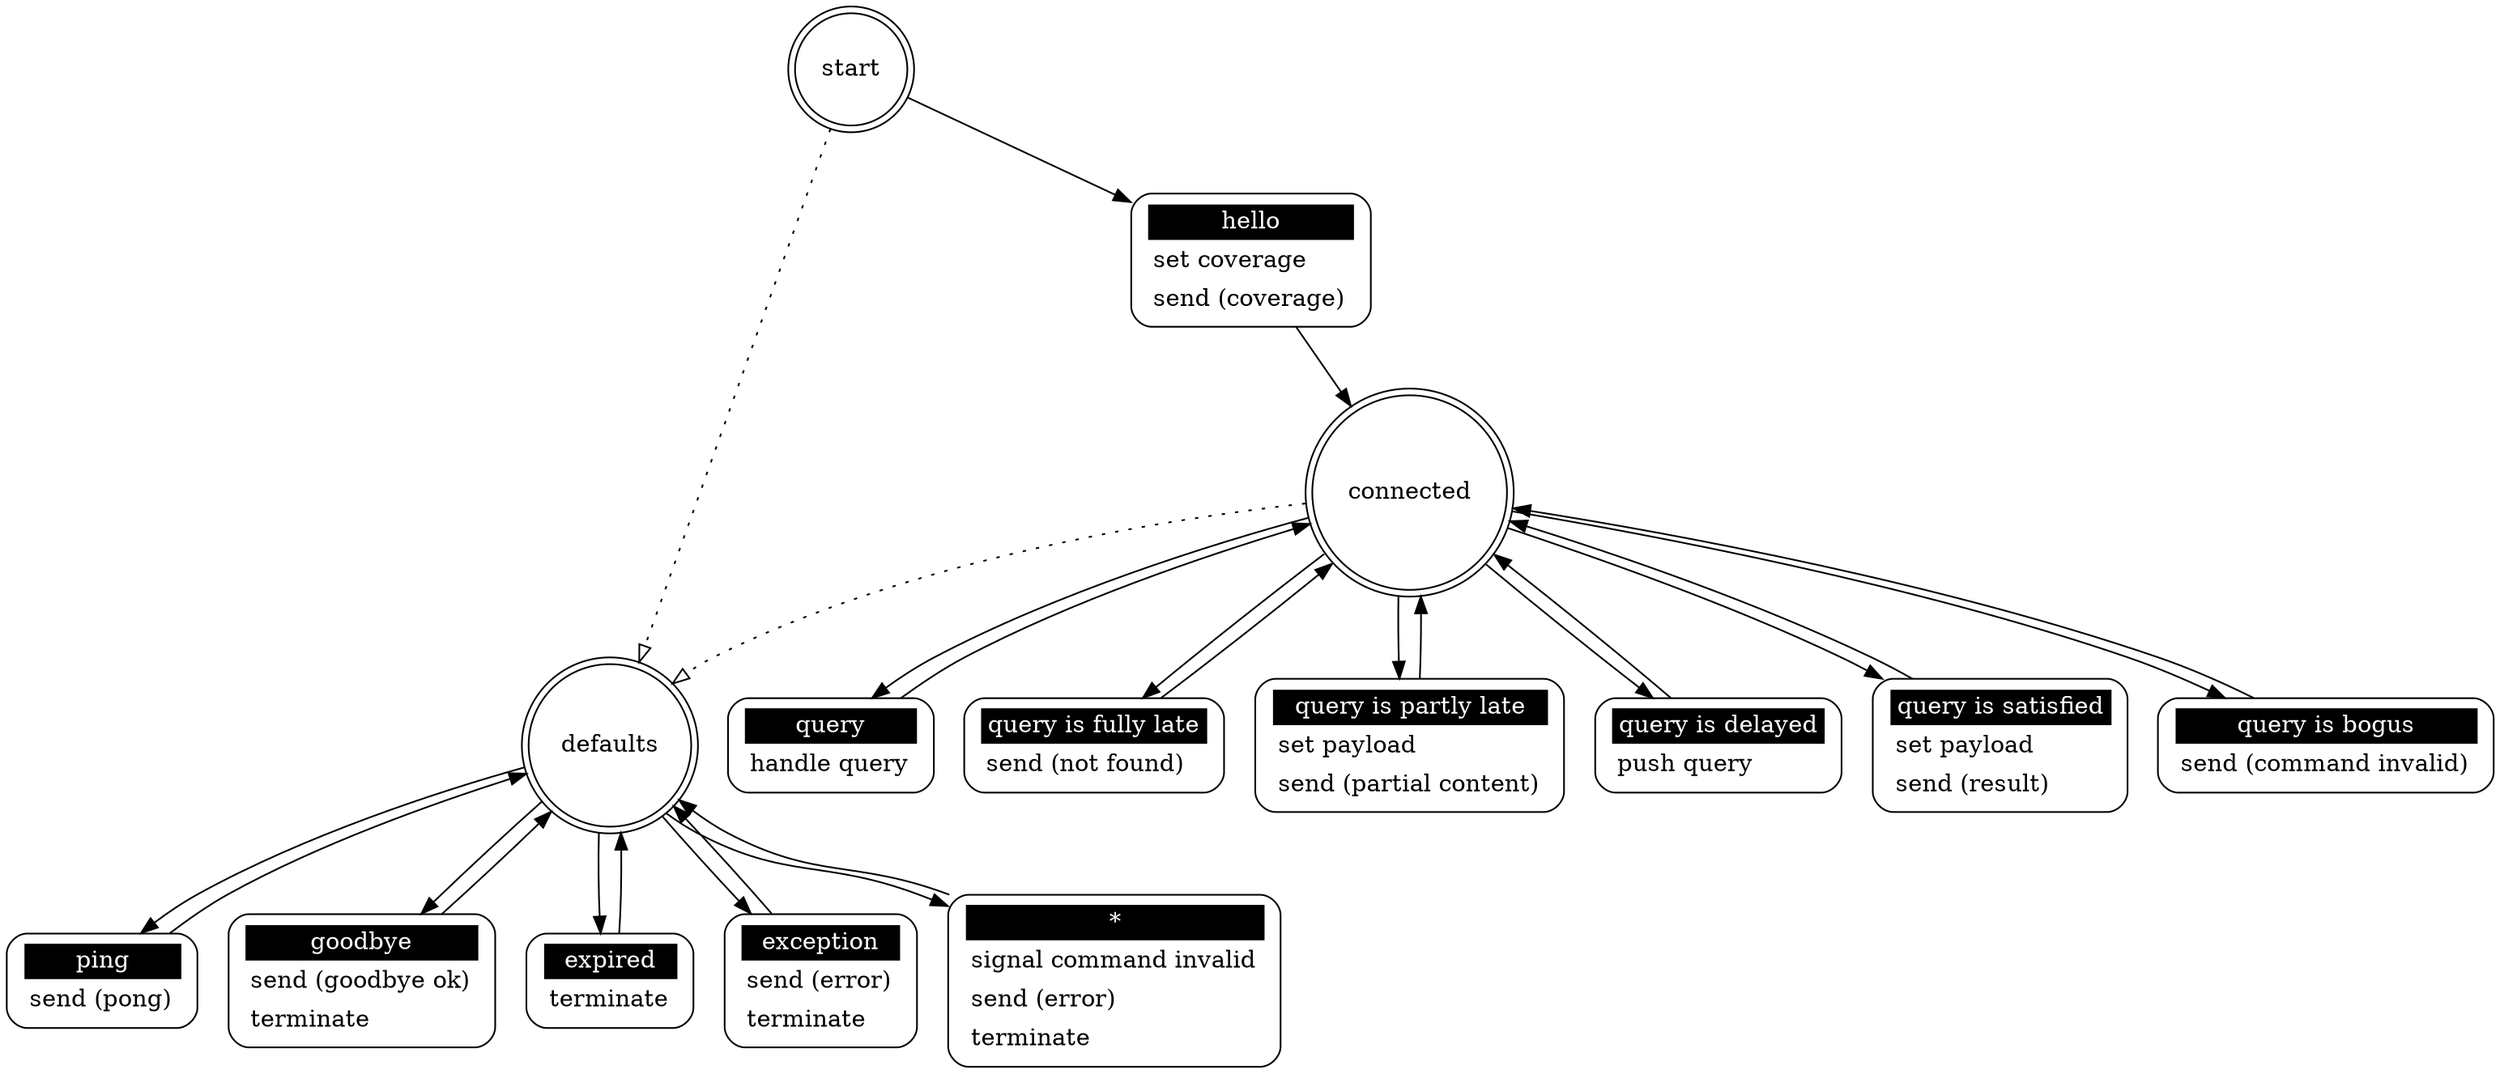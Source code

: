 ## Automatically generated from tpq_server.xml by gsl
digraph "tpq_server" {
 "start" -> "defaults" [style=dotted,arrowhead=empty]
 "connected" -> "defaults" [style=dotted,arrowhead=empty]

 "start" [shape = "doublecircle"];
 "start hello" [shape = "Mrecord" style = solid label = <<table border="0" cellborder="0" cellpadding="3" bgcolor="white"><tr><td bgcolor="black" align="center" colspan="2"><font color="white">hello</font></td></tr><tr><td align="left" port="r3">set coverage</td></tr><tr><td align="left" port="r3">send (coverage)</td></tr></table>>];
 "start" -> "start hello";
 "start hello" -> "connected";

 "connected" [shape = "doublecircle"];
 "connected query" [shape = "Mrecord" style = solid label = <<table border="0" cellborder="0" cellpadding="3" bgcolor="white"><tr><td bgcolor="black" align="center" colspan="2"><font color="white">query</font></td></tr><tr><td align="left" port="r3">handle query</td></tr></table>>];
 "connected" -> "connected query";
 "connected query" -> "connected";
 "connected query is fully late" [shape = "Mrecord" style = solid label = <<table border="0" cellborder="0" cellpadding="3" bgcolor="white"><tr><td bgcolor="black" align="center" colspan="2"><font color="white">query is fully late</font></td></tr><tr><td align="left" port="r3">send (not found)</td></tr></table>>];
 "connected" -> "connected query is fully late";
 "connected query is fully late" -> "connected";
 "connected query is partly late" [shape = "Mrecord" style = solid label = <<table border="0" cellborder="0" cellpadding="3" bgcolor="white"><tr><td bgcolor="black" align="center" colspan="2"><font color="white">query is partly late</font></td></tr><tr><td align="left" port="r3">set payload</td></tr><tr><td align="left" port="r3">send (partial content)</td></tr></table>>];
 "connected" -> "connected query is partly late";
 "connected query is partly late" -> "connected";
 "connected query is delayed" [shape = "Mrecord" style = solid label = <<table border="0" cellborder="0" cellpadding="3" bgcolor="white"><tr><td bgcolor="black" align="center" colspan="2"><font color="white">query is delayed</font></td></tr><tr><td align="left" port="r3">push query</td></tr></table>>];
 "connected" -> "connected query is delayed";
 "connected query is delayed" -> "connected";
 "connected query is satisfied" [shape = "Mrecord" style = solid label = <<table border="0" cellborder="0" cellpadding="3" bgcolor="white"><tr><td bgcolor="black" align="center" colspan="2"><font color="white">query is satisfied</font></td></tr><tr><td align="left" port="r3">set payload</td></tr><tr><td align="left" port="r3">send (result)</td></tr></table>>];
 "connected" -> "connected query is satisfied";
 "connected query is satisfied" -> "connected";
 "connected query is bogus" [shape = "Mrecord" style = solid label = <<table border="0" cellborder="0" cellpadding="3" bgcolor="white"><tr><td bgcolor="black" align="center" colspan="2"><font color="white">query is bogus</font></td></tr><tr><td align="left" port="r3">send (command invalid)</td></tr></table>>];
 "connected" -> "connected query is bogus";
 "connected query is bogus" -> "connected";

 "defaults" [shape = "doublecircle"];
 "defaults ping" [shape = "Mrecord" style = solid label = <<table border="0" cellborder="0" cellpadding="3" bgcolor="white"><tr><td bgcolor="black" align="center" colspan="2"><font color="white">ping</font></td></tr><tr><td align="left" port="r3">send (pong)</td></tr></table>>];
 "defaults" -> "defaults ping";
 "defaults ping" -> "defaults";
 "defaults goodbye" [shape = "Mrecord" style = solid label = <<table border="0" cellborder="0" cellpadding="3" bgcolor="white"><tr><td bgcolor="black" align="center" colspan="2"><font color="white">goodbye</font></td></tr><tr><td align="left" port="r3">send (goodbye ok)</td></tr><tr><td align="left" port="r3">terminate</td></tr></table>>];
 "defaults" -> "defaults goodbye";
 "defaults goodbye" -> "defaults";
 "defaults expired" [shape = "Mrecord" style = solid label = <<table border="0" cellborder="0" cellpadding="3" bgcolor="white"><tr><td bgcolor="black" align="center" colspan="2"><font color="white">expired</font></td></tr><tr><td align="left" port="r3">terminate</td></tr></table>>];
 "defaults" -> "defaults expired";
 "defaults expired" -> "defaults";
 "defaults exception" [shape = "Mrecord" style = solid label = <<table border="0" cellborder="0" cellpadding="3" bgcolor="white"><tr><td bgcolor="black" align="center" colspan="2"><font color="white">exception</font></td></tr><tr><td align="left" port="r3">send (error)</td></tr><tr><td align="left" port="r3">terminate</td></tr></table>>];
 "defaults" -> "defaults exception";
 "defaults exception" -> "defaults";
 "defaults *" [shape = "Mrecord" style = solid label = <<table border="0" cellborder="0" cellpadding="3" bgcolor="white"><tr><td bgcolor="black" align="center" colspan="2"><font color="white">*</font></td></tr><tr><td align="left" port="r3">signal command invalid</td></tr><tr><td align="left" port="r3">send (error)</td></tr><tr><td align="left" port="r3">terminate</td></tr></table>>];
 "defaults" -> "defaults *";
 "defaults *" -> "defaults";
}
